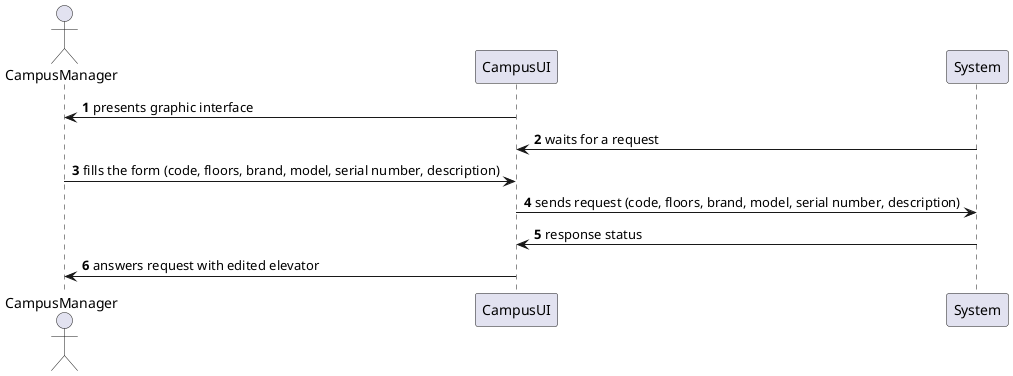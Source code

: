 @startuml
'https://plantuml.com/sequence-diagram

autonumber

actor CampusManager as GC
participant CampusUI as GUI
participant System as S

GUI -> GC : presents graphic interface
GUI <- S :  waits for a request
GC -> GUI : fills the form (code, floors, brand, model, serial number, description)
GUI -> S : sends request (code, floors, brand, model, serial number, description)

S -> GUI : response status
GUI -> GC : answers request with edited elevator
@enduml